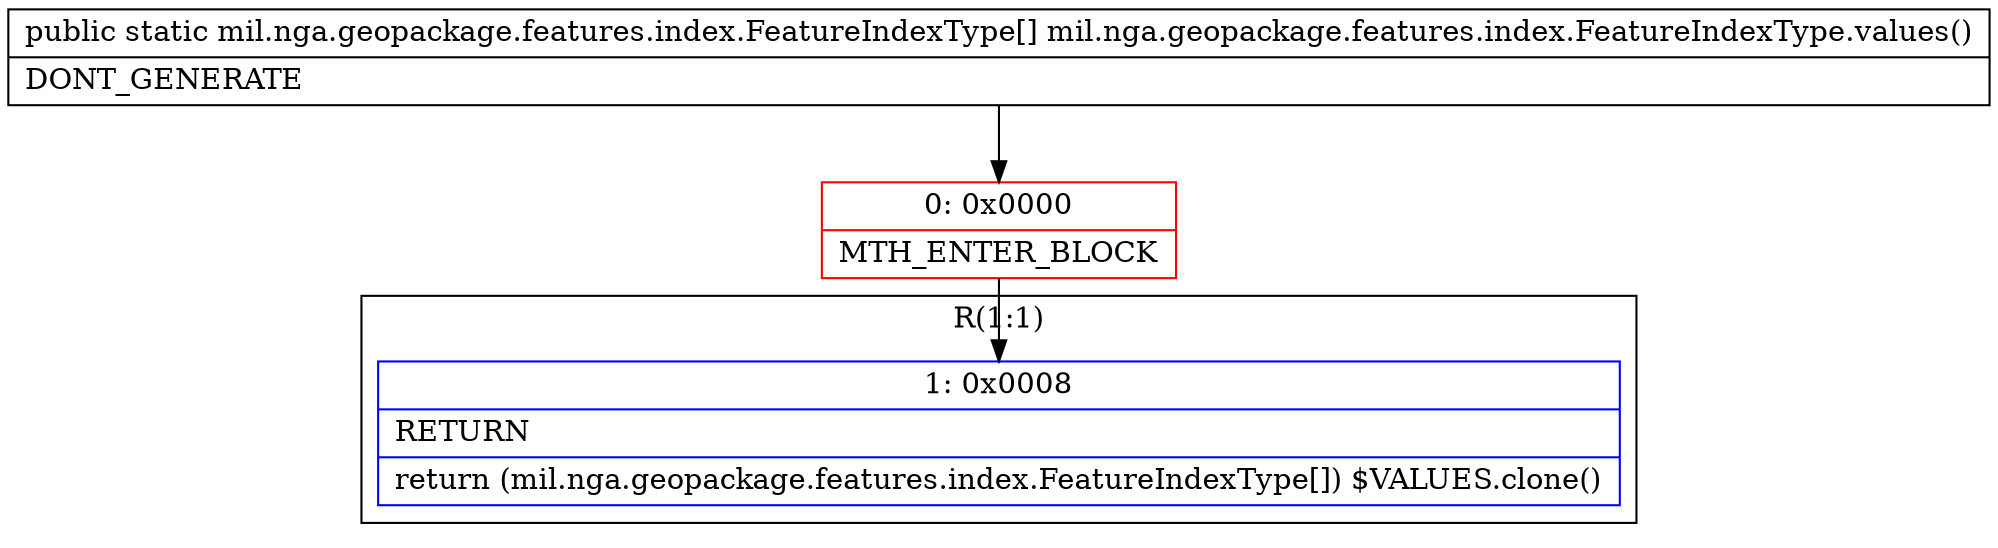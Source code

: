 digraph "CFG formil.nga.geopackage.features.index.FeatureIndexType.values()[Lmil\/nga\/geopackage\/features\/index\/FeatureIndexType;" {
subgraph cluster_Region_443241378 {
label = "R(1:1)";
node [shape=record,color=blue];
Node_1 [shape=record,label="{1\:\ 0x0008|RETURN\l|return (mil.nga.geopackage.features.index.FeatureIndexType[]) $VALUES.clone()\l}"];
}
Node_0 [shape=record,color=red,label="{0\:\ 0x0000|MTH_ENTER_BLOCK\l}"];
MethodNode[shape=record,label="{public static mil.nga.geopackage.features.index.FeatureIndexType[] mil.nga.geopackage.features.index.FeatureIndexType.values()  | DONT_GENERATE\l}"];
MethodNode -> Node_0;
Node_0 -> Node_1;
}

